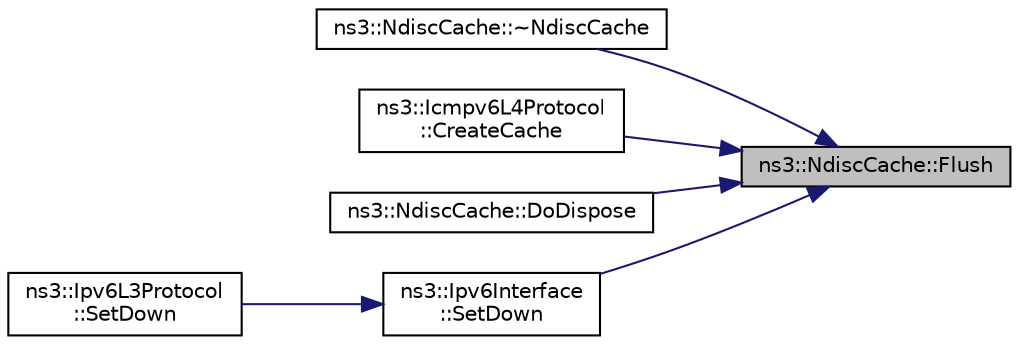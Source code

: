 digraph "ns3::NdiscCache::Flush"
{
 // LATEX_PDF_SIZE
  edge [fontname="Helvetica",fontsize="10",labelfontname="Helvetica",labelfontsize="10"];
  node [fontname="Helvetica",fontsize="10",shape=record];
  rankdir="RL";
  Node1 [label="ns3::NdiscCache::Flush",height=0.2,width=0.4,color="black", fillcolor="grey75", style="filled", fontcolor="black",tooltip="Flush the cache."];
  Node1 -> Node2 [dir="back",color="midnightblue",fontsize="10",style="solid",fontname="Helvetica"];
  Node2 [label="ns3::NdiscCache::~NdiscCache",height=0.2,width=0.4,color="black", fillcolor="white", style="filled",URL="$classns3_1_1_ndisc_cache.html#aa0ceae10ef1e04b49cbc134136d18262",tooltip="Destructor."];
  Node1 -> Node3 [dir="back",color="midnightblue",fontsize="10",style="solid",fontname="Helvetica"];
  Node3 [label="ns3::Icmpv6L4Protocol\l::CreateCache",height=0.2,width=0.4,color="black", fillcolor="white", style="filled",URL="$classns3_1_1_icmpv6_l4_protocol.html#a2ef0a9fca4f92a30636372bd6f524847",tooltip="Create a neighbor cache."];
  Node1 -> Node4 [dir="back",color="midnightblue",fontsize="10",style="solid",fontname="Helvetica"];
  Node4 [label="ns3::NdiscCache::DoDispose",height=0.2,width=0.4,color="black", fillcolor="white", style="filled",URL="$classns3_1_1_ndisc_cache.html#ad5fd696cc6a9a7f120d810f39bf73180",tooltip="Dispose this object."];
  Node1 -> Node5 [dir="back",color="midnightblue",fontsize="10",style="solid",fontname="Helvetica"];
  Node5 [label="ns3::Ipv6Interface\l::SetDown",height=0.2,width=0.4,color="black", fillcolor="white", style="filled",URL="$classns3_1_1_ipv6_interface.html#a5302f39e1aa13505c14bca39e4b6ed3b",tooltip="Disable this interface."];
  Node5 -> Node6 [dir="back",color="midnightblue",fontsize="10",style="solid",fontname="Helvetica"];
  Node6 [label="ns3::Ipv6L3Protocol\l::SetDown",height=0.2,width=0.4,color="black", fillcolor="white", style="filled",URL="$classns3_1_1_ipv6_l3_protocol.html#aac61d62990fdfa91000cffe7fd918062",tooltip="set an interface down."];
}
